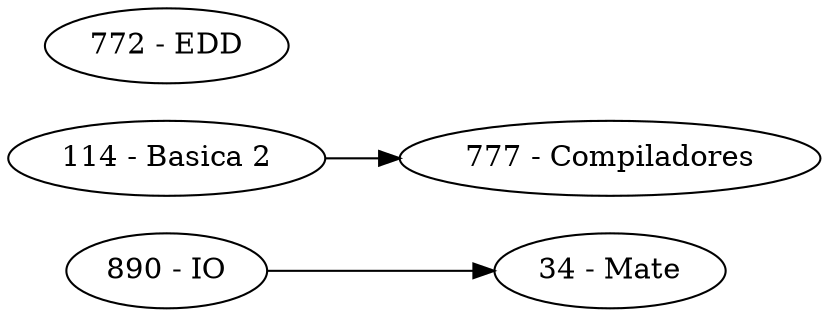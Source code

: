digraph arbol {
 rankdir="LR"n34[label="34 - Mate"];
n777[label="777 - Compiladores"];
n772[label="772 - EDD"];
n114[label="114 - Basica 2"];
n890[label="890 - IO"];
n114 -> n777
n890 -> n34
}